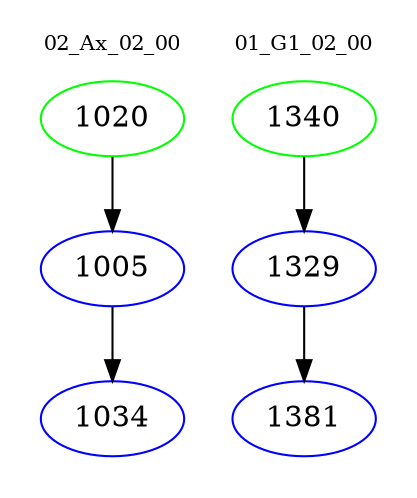 digraph{
subgraph cluster_0 {
color = white
label = "02_Ax_02_00";
fontsize=10;
T0_1020 [label="1020", color="green"]
T0_1020 -> T0_1005 [color="black"]
T0_1005 [label="1005", color="blue"]
T0_1005 -> T0_1034 [color="black"]
T0_1034 [label="1034", color="blue"]
}
subgraph cluster_1 {
color = white
label = "01_G1_02_00";
fontsize=10;
T1_1340 [label="1340", color="green"]
T1_1340 -> T1_1329 [color="black"]
T1_1329 [label="1329", color="blue"]
T1_1329 -> T1_1381 [color="black"]
T1_1381 [label="1381", color="blue"]
}
}

